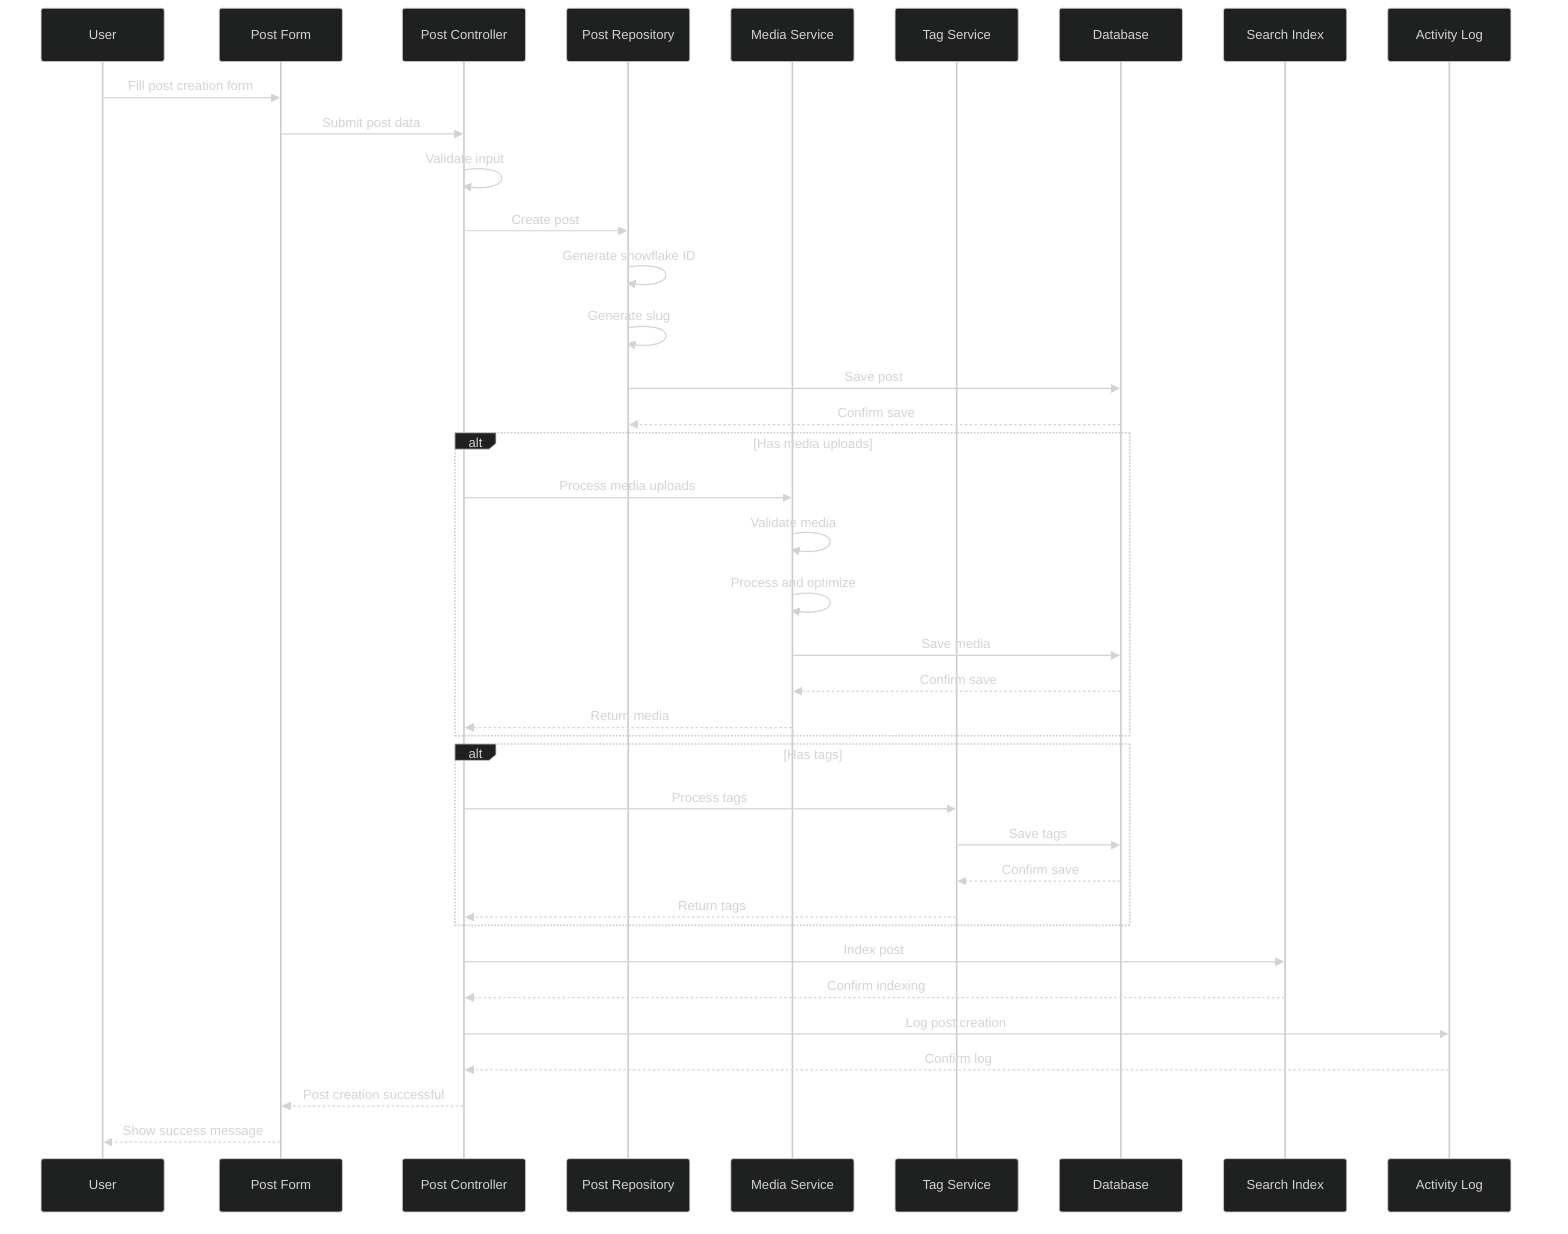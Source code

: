 %%{init: {'theme': 'dark', 'themeVariables': { 'primaryColor': '#2c3e50', 'primaryTextColor': '#ecf0f1', 'primaryBorderColor': '#7f8c8d', 'lineColor': '#ecf0f1', 'secondaryColor': '#34495e', 'tertiaryColor': '#282c34' }}}%%
sequenceDiagram
    participant User as User
    participant PostForm as Post Form
    participant PostController as Post Controller
    participant PostRepository as Post Repository
    participant MediaService as Media Service
    participant TagService as Tag Service
    participant Database as Database
    participant SearchIndex as Search Index
    participant ActivityLog as Activity Log

    User->>PostForm: Fill post creation form
    PostForm->>PostController: Submit post data
    PostController->>PostController: Validate input
    PostController->>PostRepository: Create post
    PostRepository->>PostRepository: Generate snowflake ID
    PostRepository->>PostRepository: Generate slug
    PostRepository->>Database: Save post
    Database-->>PostRepository: Confirm save
    
    alt Has media uploads
        PostController->>MediaService: Process media uploads
        MediaService->>MediaService: Validate media
        MediaService->>MediaService: Process and optimize
        MediaService->>Database: Save media
        Database-->>MediaService: Confirm save
        MediaService-->>PostController: Return media
    end
    
    alt Has tags
        PostController->>TagService: Process tags
        TagService->>Database: Save tags
        Database-->>TagService: Confirm save
        TagService-->>PostController: Return tags
    end
    
    PostController->>SearchIndex: Index post
    SearchIndex-->>PostController: Confirm indexing
    PostController->>ActivityLog: Log post creation
    ActivityLog-->>PostController: Confirm log
    PostController-->>PostForm: Post creation successful
    PostForm-->>User: Show success message